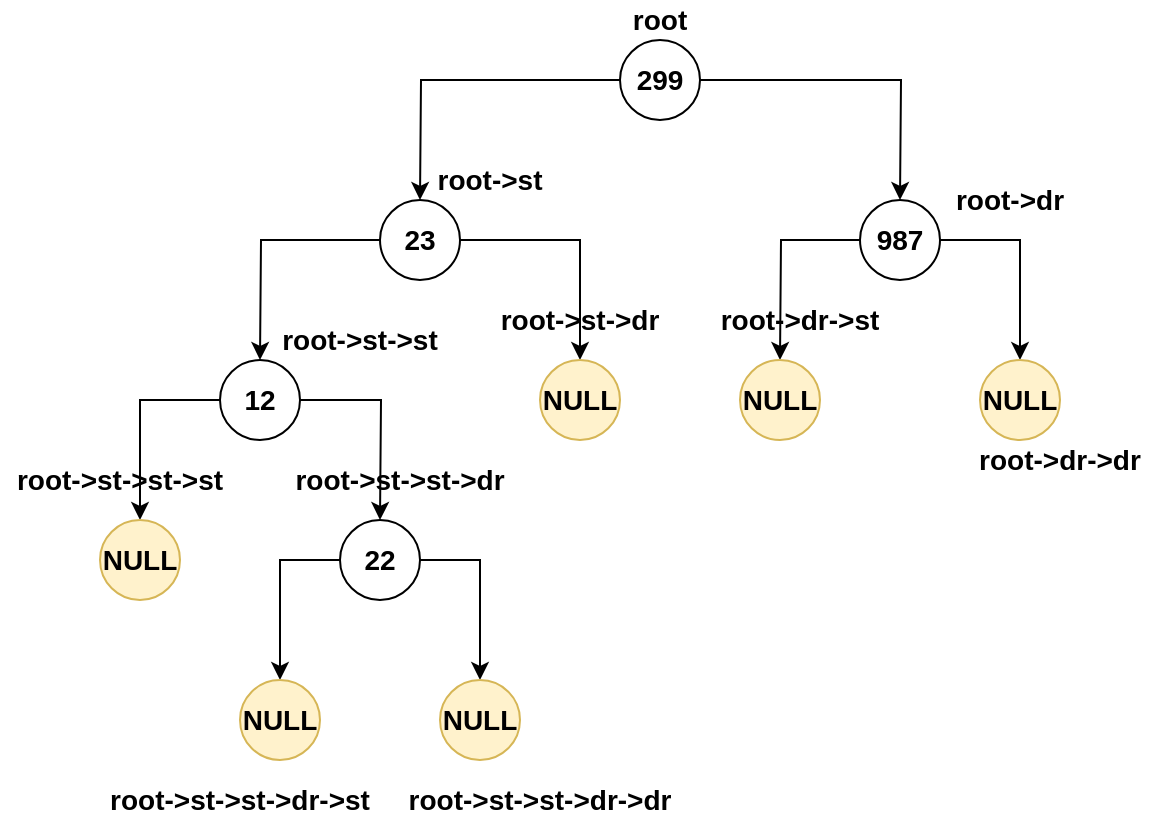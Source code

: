 <mxfile version="14.7.1" type="device"><diagram id="4OAQR2G_LFxLxujCacLN" name="Page-1"><mxGraphModel dx="1038" dy="548" grid="1" gridSize="10" guides="1" tooltips="1" connect="1" arrows="1" fold="1" page="1" pageScale="1" pageWidth="827" pageHeight="1169" math="0" shadow="0"><root><mxCell id="0"/><mxCell id="1" parent="0"/><mxCell id="ce5AKqSOHOlVFNhFHm-N-5" style="edgeStyle=orthogonalEdgeStyle;rounded=0;orthogonalLoop=1;jettySize=auto;html=1;entryX=0.5;entryY=0;entryDx=0;entryDy=0;" parent="1" source="ce5AKqSOHOlVFNhFHm-N-1" edge="1"><mxGeometry relative="1" as="geometry"><mxPoint x="220" y="120" as="targetPoint"/></mxGeometry></mxCell><mxCell id="ce5AKqSOHOlVFNhFHm-N-6" style="edgeStyle=orthogonalEdgeStyle;rounded=0;orthogonalLoop=1;jettySize=auto;html=1;entryX=0.5;entryY=0;entryDx=0;entryDy=0;" parent="1" source="ce5AKqSOHOlVFNhFHm-N-1" edge="1"><mxGeometry relative="1" as="geometry"><mxPoint x="460" y="120" as="targetPoint"/></mxGeometry></mxCell><mxCell id="ce5AKqSOHOlVFNhFHm-N-1" value="&lt;b&gt;&lt;font style=&quot;font-size: 14px&quot;&gt;299&lt;/font&gt;&lt;/b&gt;" style="ellipse;whiteSpace=wrap;html=1;aspect=fixed;" parent="1" vertex="1"><mxGeometry x="320" y="40" width="40" height="40" as="geometry"/></mxCell><mxCell id="ce5AKqSOHOlVFNhFHm-N-10" style="edgeStyle=orthogonalEdgeStyle;rounded=0;orthogonalLoop=1;jettySize=auto;html=1;entryX=0.5;entryY=0;entryDx=0;entryDy=0;" parent="1" source="ce5AKqSOHOlVFNhFHm-N-7" edge="1"><mxGeometry relative="1" as="geometry"><mxPoint x="140" y="200" as="targetPoint"/></mxGeometry></mxCell><mxCell id="ce5AKqSOHOlVFNhFHm-N-11" style="edgeStyle=orthogonalEdgeStyle;rounded=0;orthogonalLoop=1;jettySize=auto;html=1;entryX=0.5;entryY=0;entryDx=0;entryDy=0;" parent="1" source="ce5AKqSOHOlVFNhFHm-N-7" target="ce5AKqSOHOlVFNhFHm-N-9" edge="1"><mxGeometry relative="1" as="geometry"/></mxCell><mxCell id="ce5AKqSOHOlVFNhFHm-N-7" value="&lt;b&gt;&lt;font style=&quot;font-size: 14px&quot;&gt;23&lt;/font&gt;&lt;/b&gt;" style="ellipse;whiteSpace=wrap;html=1;aspect=fixed;" parent="1" vertex="1"><mxGeometry x="200" y="120" width="40" height="40" as="geometry"/></mxCell><mxCell id="ce5AKqSOHOlVFNhFHm-N-9" value="&lt;b&gt;&lt;font style=&quot;font-size: 14px&quot;&gt;NULL&lt;/font&gt;&lt;/b&gt;" style="ellipse;whiteSpace=wrap;html=1;aspect=fixed;fillColor=#fff2cc;strokeColor=#d6b656;" parent="1" vertex="1"><mxGeometry x="280" y="200" width="40" height="40" as="geometry"/></mxCell><mxCell id="ce5AKqSOHOlVFNhFHm-N-15" style="edgeStyle=orthogonalEdgeStyle;rounded=0;orthogonalLoop=1;jettySize=auto;html=1;entryX=0.5;entryY=0;entryDx=0;entryDy=0;" parent="1" source="ce5AKqSOHOlVFNhFHm-N-12" target="ce5AKqSOHOlVFNhFHm-N-13" edge="1"><mxGeometry relative="1" as="geometry"/></mxCell><mxCell id="ce5AKqSOHOlVFNhFHm-N-16" style="edgeStyle=orthogonalEdgeStyle;rounded=0;orthogonalLoop=1;jettySize=auto;html=1;entryX=0.5;entryY=0;entryDx=0;entryDy=0;" parent="1" source="ce5AKqSOHOlVFNhFHm-N-12" edge="1"><mxGeometry relative="1" as="geometry"><mxPoint x="200" y="280" as="targetPoint"/></mxGeometry></mxCell><mxCell id="ce5AKqSOHOlVFNhFHm-N-12" value="&lt;b&gt;&lt;font style=&quot;font-size: 14px&quot;&gt;12&lt;/font&gt;&lt;/b&gt;" style="ellipse;whiteSpace=wrap;html=1;aspect=fixed;" parent="1" vertex="1"><mxGeometry x="120" y="200" width="40" height="40" as="geometry"/></mxCell><mxCell id="ce5AKqSOHOlVFNhFHm-N-13" value="&lt;b&gt;&lt;font style=&quot;font-size: 14px&quot;&gt;NULL&lt;/font&gt;&lt;/b&gt;" style="ellipse;whiteSpace=wrap;html=1;aspect=fixed;fillColor=#fff2cc;strokeColor=#d6b656;" parent="1" vertex="1"><mxGeometry x="60" y="280" width="40" height="40" as="geometry"/></mxCell><mxCell id="ce5AKqSOHOlVFNhFHm-N-20" style="edgeStyle=orthogonalEdgeStyle;rounded=0;orthogonalLoop=1;jettySize=auto;html=1;entryX=0.5;entryY=0;entryDx=0;entryDy=0;" parent="1" source="ce5AKqSOHOlVFNhFHm-N-17" edge="1"><mxGeometry relative="1" as="geometry"><mxPoint x="400" y="200" as="targetPoint"/></mxGeometry></mxCell><mxCell id="ce5AKqSOHOlVFNhFHm-N-21" style="edgeStyle=orthogonalEdgeStyle;rounded=0;orthogonalLoop=1;jettySize=auto;html=1;entryX=0.5;entryY=0;entryDx=0;entryDy=0;" parent="1" source="ce5AKqSOHOlVFNhFHm-N-17" target="ce5AKqSOHOlVFNhFHm-N-19" edge="1"><mxGeometry relative="1" as="geometry"/></mxCell><mxCell id="ce5AKqSOHOlVFNhFHm-N-17" value="&lt;b&gt;&lt;font style=&quot;font-size: 14px&quot;&gt;987&lt;/font&gt;&lt;/b&gt;" style="ellipse;whiteSpace=wrap;html=1;aspect=fixed;" parent="1" vertex="1"><mxGeometry x="440" y="120" width="40" height="40" as="geometry"/></mxCell><mxCell id="ce5AKqSOHOlVFNhFHm-N-19" value="&lt;b&gt;&lt;font style=&quot;font-size: 14px&quot;&gt;NULL&lt;/font&gt;&lt;/b&gt;" style="ellipse;whiteSpace=wrap;html=1;aspect=fixed;fillColor=#fff2cc;strokeColor=#d6b656;" parent="1" vertex="1"><mxGeometry x="500" y="200" width="40" height="40" as="geometry"/></mxCell><mxCell id="ce5AKqSOHOlVFNhFHm-N-25" style="edgeStyle=orthogonalEdgeStyle;rounded=0;orthogonalLoop=1;jettySize=auto;html=1;entryX=0.5;entryY=0;entryDx=0;entryDy=0;" parent="1" source="ce5AKqSOHOlVFNhFHm-N-22" target="ce5AKqSOHOlVFNhFHm-N-23" edge="1"><mxGeometry relative="1" as="geometry"/></mxCell><mxCell id="ce5AKqSOHOlVFNhFHm-N-26" style="edgeStyle=orthogonalEdgeStyle;rounded=0;orthogonalLoop=1;jettySize=auto;html=1;entryX=0.5;entryY=0;entryDx=0;entryDy=0;" parent="1" source="ce5AKqSOHOlVFNhFHm-N-22" target="ce5AKqSOHOlVFNhFHm-N-24" edge="1"><mxGeometry relative="1" as="geometry"/></mxCell><mxCell id="ce5AKqSOHOlVFNhFHm-N-22" value="&lt;span style=&quot;font-size: 14px&quot;&gt;&lt;b&gt;22&lt;/b&gt;&lt;/span&gt;" style="ellipse;whiteSpace=wrap;html=1;aspect=fixed;" parent="1" vertex="1"><mxGeometry x="180" y="280" width="40" height="40" as="geometry"/></mxCell><mxCell id="ce5AKqSOHOlVFNhFHm-N-23" value="&lt;b&gt;&lt;font style=&quot;font-size: 14px&quot;&gt;NULL&lt;/font&gt;&lt;/b&gt;" style="ellipse;whiteSpace=wrap;html=1;aspect=fixed;fillColor=#fff2cc;strokeColor=#d6b656;" parent="1" vertex="1"><mxGeometry x="130" y="360" width="40" height="40" as="geometry"/></mxCell><mxCell id="ce5AKqSOHOlVFNhFHm-N-24" value="&lt;b&gt;&lt;font style=&quot;font-size: 14px&quot;&gt;NULL&lt;/font&gt;&lt;/b&gt;" style="ellipse;whiteSpace=wrap;html=1;aspect=fixed;fillColor=#fff2cc;strokeColor=#d6b656;" parent="1" vertex="1"><mxGeometry x="230" y="360" width="40" height="40" as="geometry"/></mxCell><mxCell id="ce5AKqSOHOlVFNhFHm-N-28" value="&lt;b&gt;&lt;font style=&quot;font-size: 14px&quot;&gt;NULL&lt;/font&gt;&lt;/b&gt;" style="ellipse;whiteSpace=wrap;html=1;aspect=fixed;fillColor=#fff2cc;strokeColor=#d6b656;" parent="1" vertex="1"><mxGeometry x="380" y="200" width="40" height="40" as="geometry"/></mxCell><mxCell id="ce5AKqSOHOlVFNhFHm-N-33" value="&lt;b&gt;&lt;font style=&quot;font-size: 14px&quot;&gt;root&lt;/font&gt;&lt;/b&gt;" style="text;html=1;strokeColor=none;fillColor=none;align=center;verticalAlign=middle;whiteSpace=wrap;rounded=0;" parent="1" vertex="1"><mxGeometry x="320" y="20" width="40" height="20" as="geometry"/></mxCell><mxCell id="ce5AKqSOHOlVFNhFHm-N-34" value="&lt;b&gt;&lt;font style=&quot;font-size: 14px&quot;&gt;root-&amp;gt;st&lt;/font&gt;&lt;/b&gt;" style="text;html=1;strokeColor=none;fillColor=none;align=center;verticalAlign=middle;whiteSpace=wrap;rounded=0;" parent="1" vertex="1"><mxGeometry x="220" y="100" width="70" height="20" as="geometry"/></mxCell><mxCell id="ce5AKqSOHOlVFNhFHm-N-35" value="&lt;b&gt;&lt;font style=&quot;font-size: 14px&quot;&gt;root-&amp;gt;dr&lt;/font&gt;&lt;/b&gt;" style="text;html=1;strokeColor=none;fillColor=none;align=center;verticalAlign=middle;whiteSpace=wrap;rounded=0;" parent="1" vertex="1"><mxGeometry x="480" y="110" width="70" height="20" as="geometry"/></mxCell><mxCell id="ce5AKqSOHOlVFNhFHm-N-36" value="&lt;b&gt;&lt;font style=&quot;font-size: 14px&quot;&gt;root-&amp;gt;st-&amp;gt;st&lt;/font&gt;&lt;/b&gt;" style="text;html=1;strokeColor=none;fillColor=none;align=center;verticalAlign=middle;whiteSpace=wrap;rounded=0;" parent="1" vertex="1"><mxGeometry x="140" y="180" width="100" height="20" as="geometry"/></mxCell><mxCell id="ce5AKqSOHOlVFNhFHm-N-37" value="&lt;b&gt;&lt;font style=&quot;font-size: 14px&quot;&gt;root-&amp;gt;st-&amp;gt;dr&lt;/font&gt;&lt;/b&gt;" style="text;html=1;strokeColor=none;fillColor=none;align=center;verticalAlign=middle;whiteSpace=wrap;rounded=0;" parent="1" vertex="1"><mxGeometry x="250" y="170" width="100" height="20" as="geometry"/></mxCell><mxCell id="ce5AKqSOHOlVFNhFHm-N-38" value="&lt;b&gt;&lt;font style=&quot;font-size: 14px&quot;&gt;root-&amp;gt;st-&amp;gt;st-&amp;gt;st&lt;/font&gt;&lt;/b&gt;" style="text;html=1;strokeColor=none;fillColor=none;align=center;verticalAlign=middle;whiteSpace=wrap;rounded=0;" parent="1" vertex="1"><mxGeometry x="10" y="250" width="120" height="20" as="geometry"/></mxCell><mxCell id="ce5AKqSOHOlVFNhFHm-N-39" value="&lt;b&gt;&lt;font style=&quot;font-size: 14px&quot;&gt;root-&amp;gt;st-&amp;gt;st-&amp;gt;dr&lt;/font&gt;&lt;/b&gt;" style="text;html=1;strokeColor=none;fillColor=none;align=center;verticalAlign=middle;whiteSpace=wrap;rounded=0;" parent="1" vertex="1"><mxGeometry x="150" y="250" width="120" height="20" as="geometry"/></mxCell><mxCell id="ce5AKqSOHOlVFNhFHm-N-40" value="&lt;b&gt;&lt;font style=&quot;font-size: 14px&quot;&gt;root-&amp;gt;st-&amp;gt;st-&amp;gt;dr-&amp;gt;st&lt;/font&gt;&lt;/b&gt;" style="text;html=1;strokeColor=none;fillColor=none;align=center;verticalAlign=middle;whiteSpace=wrap;rounded=0;" parent="1" vertex="1"><mxGeometry x="60" y="410" width="140" height="20" as="geometry"/></mxCell><mxCell id="ce5AKqSOHOlVFNhFHm-N-41" value="&lt;b&gt;&lt;font style=&quot;font-size: 14px&quot;&gt;root-&amp;gt;st-&amp;gt;st-&amp;gt;dr-&amp;gt;dr&lt;/font&gt;&lt;/b&gt;" style="text;html=1;strokeColor=none;fillColor=none;align=center;verticalAlign=middle;whiteSpace=wrap;rounded=0;" parent="1" vertex="1"><mxGeometry x="210" y="410" width="140" height="20" as="geometry"/></mxCell><mxCell id="ce5AKqSOHOlVFNhFHm-N-43" value="&lt;b&gt;&lt;font style=&quot;font-size: 14px&quot;&gt;root-&amp;gt;dr-&amp;gt;dr&lt;/font&gt;&lt;/b&gt;" style="text;html=1;strokeColor=none;fillColor=none;align=center;verticalAlign=middle;whiteSpace=wrap;rounded=0;" parent="1" vertex="1"><mxGeometry x="490" y="240" width="100" height="20" as="geometry"/></mxCell><mxCell id="ce5AKqSOHOlVFNhFHm-N-44" value="&lt;b&gt;&lt;font style=&quot;font-size: 14px&quot;&gt;root-&amp;gt;dr-&amp;gt;st&lt;/font&gt;&lt;/b&gt;" style="text;html=1;strokeColor=none;fillColor=none;align=center;verticalAlign=middle;whiteSpace=wrap;rounded=0;" parent="1" vertex="1"><mxGeometry x="360" y="170" width="100" height="20" as="geometry"/></mxCell></root></mxGraphModel></diagram></mxfile>